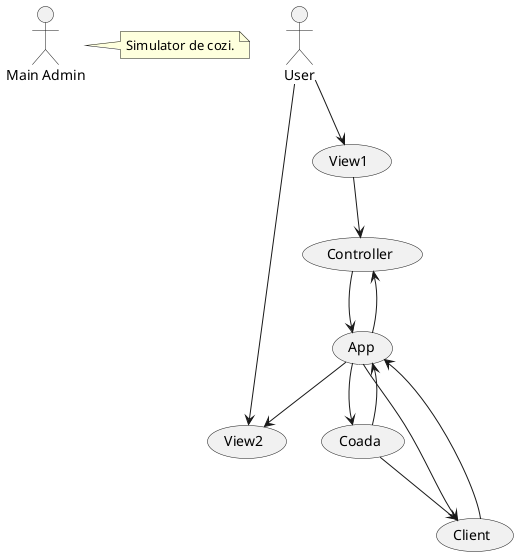 @startuml
'https://plantuml.com/use-case-diagram

:Main Admin: as Admin

User --> (View1)
User --> (View2)
(View1) --> (Controller)
(Controller) --> (App)
(App) --> (Controller)
(App) --> (Coada)
(Coada) --> (App)
(App) --> (Client)
(Coada) --> (Client)
(Client) --> (App)
(App) --> (View2)


note right of Admin : Simulator de cozi.




@enduml